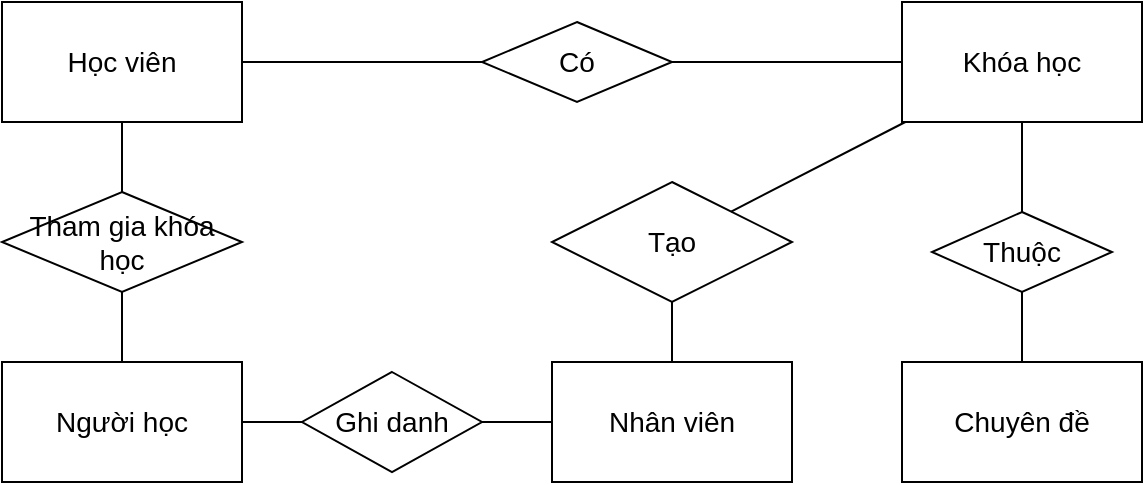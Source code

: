 <mxfile version="18.0.6" type="device"><diagram id="VXsCqQbtXYvj0ELJ75L0" name="Page-1"><mxGraphModel dx="868" dy="553" grid="1" gridSize="10" guides="1" tooltips="1" connect="1" arrows="1" fold="1" page="1" pageScale="1" pageWidth="850" pageHeight="1100" math="0" shadow="0"><root><mxCell id="0"/><mxCell id="1" parent="0"/><mxCell id="oT5X6YVcROgvb3GF6T-3-1" value="&lt;font style=&quot;font-size: 14px;&quot;&gt;Học viên&lt;/font&gt;" style="rounded=0;whiteSpace=wrap;html=1;fontSize=14;" vertex="1" parent="1"><mxGeometry x="150" y="160" width="120" height="60" as="geometry"/></mxCell><mxCell id="oT5X6YVcROgvb3GF6T-3-2" value="Có" style="rhombus;whiteSpace=wrap;html=1;fontSize=14;" vertex="1" parent="1"><mxGeometry x="390" y="170" width="95" height="40" as="geometry"/></mxCell><mxCell id="oT5X6YVcROgvb3GF6T-3-3" value="&lt;font style=&quot;font-size: 14px;&quot;&gt;Chuyên đề&lt;/font&gt;" style="rounded=0;whiteSpace=wrap;html=1;fontSize=14;" vertex="1" parent="1"><mxGeometry x="600" y="340" width="120" height="60" as="geometry"/></mxCell><mxCell id="oT5X6YVcROgvb3GF6T-3-4" value="&lt;font style=&quot;font-size: 14px;&quot;&gt;Nhân viên&lt;/font&gt;" style="rounded=0;whiteSpace=wrap;html=1;fontSize=14;" vertex="1" parent="1"><mxGeometry x="425" y="340" width="120" height="60" as="geometry"/></mxCell><mxCell id="oT5X6YVcROgvb3GF6T-3-5" value="&lt;font style=&quot;font-size: 14px;&quot;&gt;Người học&lt;/font&gt;" style="rounded=0;whiteSpace=wrap;html=1;fontSize=14;" vertex="1" parent="1"><mxGeometry x="150" y="340" width="120" height="60" as="geometry"/></mxCell><mxCell id="oT5X6YVcROgvb3GF6T-3-6" value="&lt;font style=&quot;font-size: 14px;&quot;&gt;Khóa học&lt;/font&gt;" style="rounded=0;whiteSpace=wrap;html=1;fontSize=14;" vertex="1" parent="1"><mxGeometry x="600" y="160" width="120" height="60" as="geometry"/></mxCell><mxCell id="oT5X6YVcROgvb3GF6T-3-7" value="Thuộc" style="rhombus;whiteSpace=wrap;html=1;fontSize=14;" vertex="1" parent="1"><mxGeometry x="615" y="265" width="90" height="40" as="geometry"/></mxCell><mxCell id="oT5X6YVcROgvb3GF6T-3-8" value="Tạo" style="rhombus;whiteSpace=wrap;html=1;fontSize=14;" vertex="1" parent="1"><mxGeometry x="425" y="250" width="120" height="60" as="geometry"/></mxCell><mxCell id="oT5X6YVcROgvb3GF6T-3-9" value="Tham gia khóa học" style="rhombus;whiteSpace=wrap;html=1;fontSize=14;" vertex="1" parent="1"><mxGeometry x="150" y="255" width="120" height="50" as="geometry"/></mxCell><mxCell id="oT5X6YVcROgvb3GF6T-3-10" value="" style="endArrow=none;html=1;rounded=0;fontSize=14;" edge="1" parent="1" source="oT5X6YVcROgvb3GF6T-3-9" target="oT5X6YVcROgvb3GF6T-3-1"><mxGeometry width="50" height="50" relative="1" as="geometry"><mxPoint x="240" y="530" as="sourcePoint"/><mxPoint x="290" y="480" as="targetPoint"/></mxGeometry></mxCell><mxCell id="oT5X6YVcROgvb3GF6T-3-11" value="" style="endArrow=none;html=1;rounded=0;fontSize=14;" edge="1" parent="1" source="oT5X6YVcROgvb3GF6T-3-5" target="oT5X6YVcROgvb3GF6T-3-9"><mxGeometry width="50" height="50" relative="1" as="geometry"><mxPoint x="250" y="540" as="sourcePoint"/><mxPoint x="300" y="490" as="targetPoint"/></mxGeometry></mxCell><mxCell id="oT5X6YVcROgvb3GF6T-3-12" value="" style="endArrow=none;html=1;rounded=0;fontSize=14;" edge="1" parent="1" source="oT5X6YVcROgvb3GF6T-3-5" target="oT5X6YVcROgvb3GF6T-3-18"><mxGeometry width="50" height="50" relative="1" as="geometry"><mxPoint x="260" y="550" as="sourcePoint"/><mxPoint x="310" y="500" as="targetPoint"/></mxGeometry></mxCell><mxCell id="oT5X6YVcROgvb3GF6T-3-13" value="" style="endArrow=none;html=1;rounded=0;fontSize=14;" edge="1" parent="1" source="oT5X6YVcROgvb3GF6T-3-4" target="oT5X6YVcROgvb3GF6T-3-18"><mxGeometry width="50" height="50" relative="1" as="geometry"><mxPoint x="270" y="560" as="sourcePoint"/><mxPoint x="320" y="510" as="targetPoint"/></mxGeometry></mxCell><mxCell id="oT5X6YVcROgvb3GF6T-3-14" value="" style="endArrow=none;html=1;rounded=0;fontSize=14;" edge="1" parent="1" source="oT5X6YVcROgvb3GF6T-3-8" target="oT5X6YVcROgvb3GF6T-3-4"><mxGeometry width="50" height="50" relative="1" as="geometry"><mxPoint x="280" y="570" as="sourcePoint"/><mxPoint x="330" y="520" as="targetPoint"/></mxGeometry></mxCell><mxCell id="oT5X6YVcROgvb3GF6T-3-15" value="" style="endArrow=none;html=1;rounded=0;fontSize=14;" edge="1" parent="1" source="oT5X6YVcROgvb3GF6T-3-8" target="oT5X6YVcROgvb3GF6T-3-6"><mxGeometry width="50" height="50" relative="1" as="geometry"><mxPoint x="290" y="580" as="sourcePoint"/><mxPoint x="340" y="530" as="targetPoint"/></mxGeometry></mxCell><mxCell id="oT5X6YVcROgvb3GF6T-3-16" value="" style="endArrow=none;html=1;rounded=0;fontSize=14;" edge="1" parent="1" source="oT5X6YVcROgvb3GF6T-3-7" target="oT5X6YVcROgvb3GF6T-3-3"><mxGeometry width="50" height="50" relative="1" as="geometry"><mxPoint x="300" y="590" as="sourcePoint"/><mxPoint x="350" y="540" as="targetPoint"/></mxGeometry></mxCell><mxCell id="oT5X6YVcROgvb3GF6T-3-17" value="" style="endArrow=none;html=1;rounded=0;fontSize=14;" edge="1" parent="1" source="oT5X6YVcROgvb3GF6T-3-2" target="oT5X6YVcROgvb3GF6T-3-1"><mxGeometry width="50" height="50" relative="1" as="geometry"><mxPoint x="300" y="500" as="sourcePoint"/><mxPoint x="350" y="450" as="targetPoint"/></mxGeometry></mxCell><mxCell id="oT5X6YVcROgvb3GF6T-3-18" value="Ghi danh" style="rhombus;whiteSpace=wrap;html=1;fontSize=14;" vertex="1" parent="1"><mxGeometry x="300" y="345" width="90" height="50" as="geometry"/></mxCell><mxCell id="oT5X6YVcROgvb3GF6T-3-19" value="" style="endArrow=none;html=1;rounded=0;fontSize=14;" edge="1" parent="1" source="oT5X6YVcROgvb3GF6T-3-6" target="oT5X6YVcROgvb3GF6T-3-2"><mxGeometry width="50" height="50" relative="1" as="geometry"><mxPoint x="310" y="510" as="sourcePoint"/><mxPoint x="360" y="460" as="targetPoint"/></mxGeometry></mxCell><mxCell id="oT5X6YVcROgvb3GF6T-3-21" value="" style="endArrow=none;html=1;rounded=0;fontSize=14;" edge="1" parent="1" source="oT5X6YVcROgvb3GF6T-3-7" target="oT5X6YVcROgvb3GF6T-3-6"><mxGeometry width="50" height="50" relative="1" as="geometry"><mxPoint x="330" y="530" as="sourcePoint"/><mxPoint x="380" y="480" as="targetPoint"/></mxGeometry></mxCell></root></mxGraphModel></diagram></mxfile>